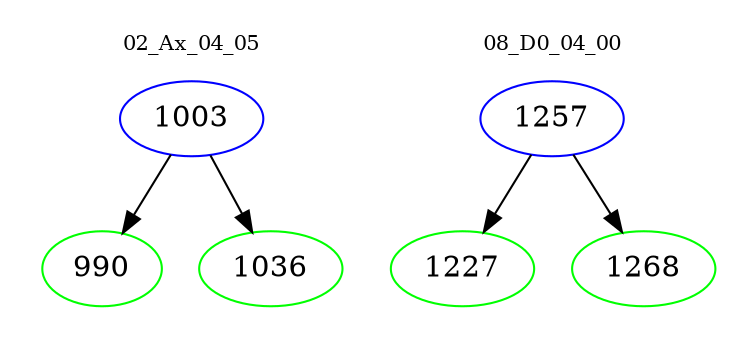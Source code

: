 digraph{
subgraph cluster_0 {
color = white
label = "02_Ax_04_05";
fontsize=10;
T0_1003 [label="1003", color="blue"]
T0_1003 -> T0_990 [color="black"]
T0_990 [label="990", color="green"]
T0_1003 -> T0_1036 [color="black"]
T0_1036 [label="1036", color="green"]
}
subgraph cluster_1 {
color = white
label = "08_D0_04_00";
fontsize=10;
T1_1257 [label="1257", color="blue"]
T1_1257 -> T1_1227 [color="black"]
T1_1227 [label="1227", color="green"]
T1_1257 -> T1_1268 [color="black"]
T1_1268 [label="1268", color="green"]
}
}
